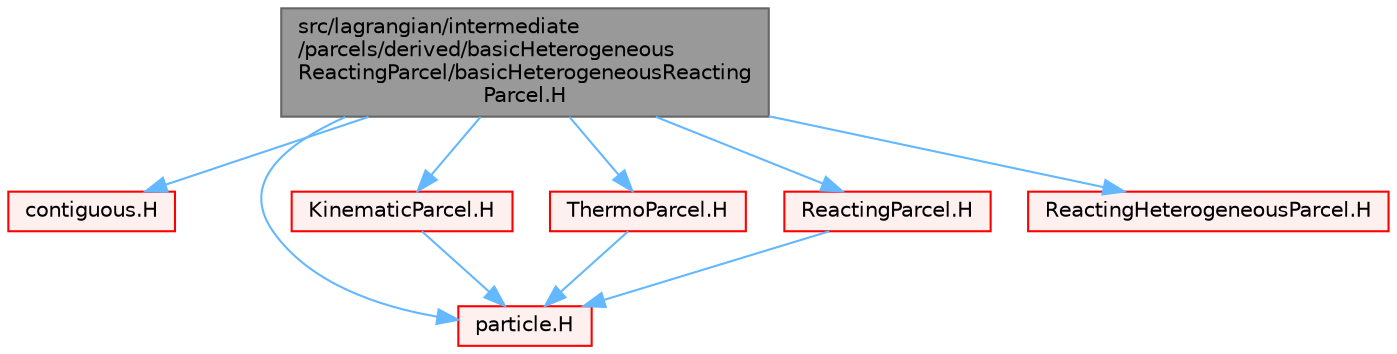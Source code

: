 digraph "src/lagrangian/intermediate/parcels/derived/basicHeterogeneousReactingParcel/basicHeterogeneousReactingParcel.H"
{
 // LATEX_PDF_SIZE
  bgcolor="transparent";
  edge [fontname=Helvetica,fontsize=10,labelfontname=Helvetica,labelfontsize=10];
  node [fontname=Helvetica,fontsize=10,shape=box,height=0.2,width=0.4];
  Node1 [id="Node000001",label="src/lagrangian/intermediate\l/parcels/derived/basicHeterogeneous\lReactingParcel/basicHeterogeneousReacting\lParcel.H",height=0.2,width=0.4,color="gray40", fillcolor="grey60", style="filled", fontcolor="black",tooltip=" "];
  Node1 -> Node2 [id="edge1_Node000001_Node000002",color="steelblue1",style="solid",tooltip=" "];
  Node2 [id="Node000002",label="contiguous.H",height=0.2,width=0.4,color="red", fillcolor="#FFF0F0", style="filled",URL="$contiguous_8H.html",tooltip=" "];
  Node1 -> Node7 [id="edge2_Node000001_Node000007",color="steelblue1",style="solid",tooltip=" "];
  Node7 [id="Node000007",label="particle.H",height=0.2,width=0.4,color="red", fillcolor="#FFF0F0", style="filled",URL="$particle_8H.html",tooltip=" "];
  Node1 -> Node386 [id="edge3_Node000001_Node000386",color="steelblue1",style="solid",tooltip=" "];
  Node386 [id="Node000386",label="KinematicParcel.H",height=0.2,width=0.4,color="red", fillcolor="#FFF0F0", style="filled",URL="$KinematicParcel_8H.html",tooltip=" "];
  Node386 -> Node7 [id="edge4_Node000386_Node000007",color="steelblue1",style="solid",tooltip=" "];
  Node1 -> Node447 [id="edge5_Node000001_Node000447",color="steelblue1",style="solid",tooltip=" "];
  Node447 [id="Node000447",label="ThermoParcel.H",height=0.2,width=0.4,color="red", fillcolor="#FFF0F0", style="filled",URL="$ThermoParcel_8H.html",tooltip=" "];
  Node447 -> Node7 [id="edge6_Node000447_Node000007",color="steelblue1",style="solid",tooltip=" "];
  Node1 -> Node502 [id="edge7_Node000001_Node000502",color="steelblue1",style="solid",tooltip=" "];
  Node502 [id="Node000502",label="ReactingParcel.H",height=0.2,width=0.4,color="red", fillcolor="#FFF0F0", style="filled",URL="$ReactingParcel_8H.html",tooltip=" "];
  Node502 -> Node7 [id="edge8_Node000502_Node000007",color="steelblue1",style="solid",tooltip=" "];
  Node1 -> Node505 [id="edge9_Node000001_Node000505",color="steelblue1",style="solid",tooltip=" "];
  Node505 [id="Node000505",label="ReactingHeterogeneousParcel.H",height=0.2,width=0.4,color="red", fillcolor="#FFF0F0", style="filled",URL="$ReactingHeterogeneousParcel_8H.html",tooltip=" "];
}
